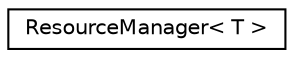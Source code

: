 digraph "Graphical Class Hierarchy"
{
  edge [fontname="Helvetica",fontsize="10",labelfontname="Helvetica",labelfontsize="10"];
  node [fontname="Helvetica",fontsize="10",shape=record];
  rankdir="LR";
  Node1 [label="ResourceManager\< T \>",height=0.2,width=0.4,color="black", fillcolor="white", style="filled",URL="$class_resource_manager.html"];
}
